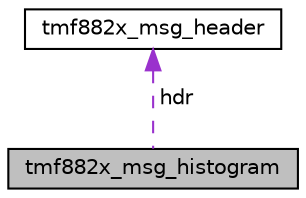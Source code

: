 digraph "tmf882x_msg_histogram"
{
 // LATEX_PDF_SIZE
  edge [fontname="Helvetica",fontsize="10",labelfontname="Helvetica",labelfontsize="10"];
  node [fontname="Helvetica",fontsize="10",shape=record];
  Node1 [label="tmf882x_msg_histogram",height=0.2,width=0.4,color="black", fillcolor="grey75", style="filled", fontcolor="black",tooltip="TMF882X histogram message type."];
  Node2 -> Node1 [dir="back",color="darkorchid3",fontsize="10",style="dashed",label=" hdr" ];
  Node2 [label="tmf882x_msg_header",height=0.2,width=0.4,color="black", fillcolor="white", style="filled",URL="$structtmf882x__msg__header.html",tooltip="TMF882X message header type."];
}
